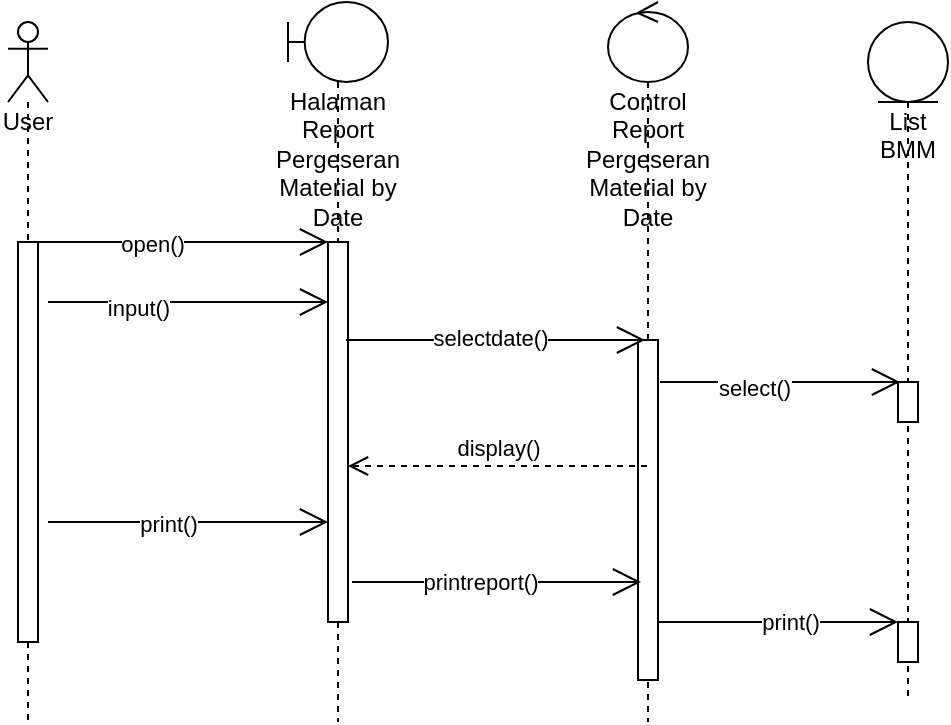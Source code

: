 <mxfile version="20.5.3" type="device"><diagram id="kgpKYQtTHZ0yAKxKKP6v" name="Page-1"><mxGraphModel dx="782" dy="411" grid="1" gridSize="10" guides="1" tooltips="1" connect="1" arrows="1" fold="1" page="1" pageScale="1" pageWidth="850" pageHeight="1100" math="0" shadow="0"><root><mxCell id="0"/><mxCell id="1" parent="0"/><mxCell id="HcUNtqqlQTvo5DEkoUG0-47" value="User" style="shape=umlLifeline;participant=umlActor;perimeter=lifelinePerimeter;whiteSpace=wrap;html=1;container=1;collapsible=0;recursiveResize=0;verticalAlign=top;spacingTop=36;outlineConnect=0;" parent="1" vertex="1"><mxGeometry x="120" y="60" width="20" height="350" as="geometry"/></mxCell><mxCell id="HcUNtqqlQTvo5DEkoUG0-48" value="" style="html=1;points=[];perimeter=orthogonalPerimeter;" parent="HcUNtqqlQTvo5DEkoUG0-47" vertex="1"><mxGeometry x="5" y="110" width="10" height="200" as="geometry"/></mxCell><mxCell id="HcUNtqqlQTvo5DEkoUG0-49" value="Halaman Report Pergeseran Material by Date" style="shape=umlLifeline;participant=umlBoundary;perimeter=lifelinePerimeter;whiteSpace=wrap;html=1;container=1;collapsible=0;recursiveResize=0;verticalAlign=top;spacingTop=36;outlineConnect=0;" parent="1" vertex="1"><mxGeometry x="260" y="50" width="50" height="360" as="geometry"/></mxCell><mxCell id="HcUNtqqlQTvo5DEkoUG0-50" value="" style="html=1;points=[];perimeter=orthogonalPerimeter;" parent="HcUNtqqlQTvo5DEkoUG0-49" vertex="1"><mxGeometry x="20" y="120" width="10" height="190" as="geometry"/></mxCell><mxCell id="HcUNtqqlQTvo5DEkoUG0-51" value="Control Report Pergeseran Material by Date" style="shape=umlLifeline;participant=umlControl;perimeter=lifelinePerimeter;whiteSpace=wrap;html=1;container=1;collapsible=0;recursiveResize=0;verticalAlign=top;spacingTop=36;outlineConnect=0;" parent="1" vertex="1"><mxGeometry x="420" y="50" width="40" height="360" as="geometry"/></mxCell><mxCell id="HcUNtqqlQTvo5DEkoUG0-52" value="" style="html=1;points=[];perimeter=orthogonalPerimeter;" parent="HcUNtqqlQTvo5DEkoUG0-51" vertex="1"><mxGeometry x="15" y="169" width="10" height="170" as="geometry"/></mxCell><mxCell id="HcUNtqqlQTvo5DEkoUG0-53" value="List BMM" style="shape=umlLifeline;participant=umlEntity;perimeter=lifelinePerimeter;whiteSpace=wrap;html=1;container=1;collapsible=0;recursiveResize=0;verticalAlign=top;spacingTop=36;outlineConnect=0;" parent="1" vertex="1"><mxGeometry x="550" y="60" width="40" height="340" as="geometry"/></mxCell><mxCell id="HcUNtqqlQTvo5DEkoUG0-54" value="" style="html=1;points=[];perimeter=orthogonalPerimeter;" parent="HcUNtqqlQTvo5DEkoUG0-53" vertex="1"><mxGeometry x="15" y="300" width="10" height="20" as="geometry"/></mxCell><mxCell id="HcUNtqqlQTvo5DEkoUG0-55" value="" style="html=1;points=[];perimeter=orthogonalPerimeter;" parent="HcUNtqqlQTvo5DEkoUG0-53" vertex="1"><mxGeometry x="15" y="180" width="10" height="20" as="geometry"/></mxCell><mxCell id="HcUNtqqlQTvo5DEkoUG0-56" value="" style="endArrow=open;endFill=1;endSize=12;html=1;rounded=0;" parent="1" edge="1"><mxGeometry width="160" relative="1" as="geometry"><mxPoint x="130" y="170" as="sourcePoint"/><mxPoint x="280" y="170" as="targetPoint"/></mxGeometry></mxCell><mxCell id="HcUNtqqlQTvo5DEkoUG0-57" value="open()" style="edgeLabel;html=1;align=center;verticalAlign=middle;resizable=0;points=[];" parent="HcUNtqqlQTvo5DEkoUG0-56" vertex="1" connectable="0"><mxGeometry x="-0.173" y="-1" relative="1" as="geometry"><mxPoint as="offset"/></mxGeometry></mxCell><mxCell id="HcUNtqqlQTvo5DEkoUG0-58" value="" style="endArrow=open;endFill=1;endSize=12;html=1;rounded=0;" parent="1" edge="1"><mxGeometry width="160" relative="1" as="geometry"><mxPoint x="292" y="340" as="sourcePoint"/><mxPoint x="436.5" y="340" as="targetPoint"/><Array as="points"><mxPoint x="347" y="340"/></Array></mxGeometry></mxCell><mxCell id="HcUNtqqlQTvo5DEkoUG0-59" value="printreport()" style="edgeLabel;html=1;align=center;verticalAlign=middle;resizable=0;points=[];" parent="HcUNtqqlQTvo5DEkoUG0-58" vertex="1" connectable="0"><mxGeometry x="-0.3" y="1" relative="1" as="geometry"><mxPoint x="13" y="1" as="offset"/></mxGeometry></mxCell><mxCell id="HcUNtqqlQTvo5DEkoUG0-60" value="" style="endArrow=open;endFill=1;endSize=12;html=1;rounded=0;" parent="1" edge="1"><mxGeometry width="160" relative="1" as="geometry"><mxPoint x="140" y="310" as="sourcePoint"/><mxPoint x="280" y="310" as="targetPoint"/><Array as="points"/></mxGeometry></mxCell><mxCell id="HcUNtqqlQTvo5DEkoUG0-61" value="print()" style="edgeLabel;html=1;align=center;verticalAlign=middle;resizable=0;points=[];" parent="HcUNtqqlQTvo5DEkoUG0-60" vertex="1" connectable="0"><mxGeometry x="-0.343" y="-1" relative="1" as="geometry"><mxPoint x="14" as="offset"/></mxGeometry></mxCell><mxCell id="HcUNtqqlQTvo5DEkoUG0-62" value="" style="endArrow=open;endFill=1;endSize=12;html=1;rounded=0;" parent="1" edge="1"><mxGeometry width="160" relative="1" as="geometry"><mxPoint x="445" y="360" as="sourcePoint"/><mxPoint x="565" y="360" as="targetPoint"/><Array as="points"/></mxGeometry></mxCell><mxCell id="HcUNtqqlQTvo5DEkoUG0-63" value="print()" style="edgeLabel;html=1;align=center;verticalAlign=middle;resizable=0;points=[];" parent="HcUNtqqlQTvo5DEkoUG0-62" vertex="1" connectable="0"><mxGeometry x="-0.343" y="-1" relative="1" as="geometry"><mxPoint x="26" y="-1" as="offset"/></mxGeometry></mxCell><mxCell id="HcUNtqqlQTvo5DEkoUG0-64" value="" style="endArrow=open;endFill=1;endSize=12;html=1;rounded=0;fontSize=11;" parent="1" edge="1"><mxGeometry width="160" relative="1" as="geometry"><mxPoint x="289" y="219" as="sourcePoint"/><mxPoint x="438.5" y="219" as="targetPoint"/><Array as="points"/></mxGeometry></mxCell><mxCell id="HcUNtqqlQTvo5DEkoUG0-65" value="selectdate()" style="edgeLabel;html=1;align=center;verticalAlign=middle;resizable=0;points=[];fontSize=11;" parent="HcUNtqqlQTvo5DEkoUG0-64" vertex="1" connectable="0"><mxGeometry x="-0.2" relative="1" as="geometry"><mxPoint x="12" y="-1" as="offset"/></mxGeometry></mxCell><mxCell id="HcUNtqqlQTvo5DEkoUG0-66" value="" style="endArrow=open;endFill=1;endSize=12;html=1;rounded=0;fontSize=11;" parent="1" edge="1"><mxGeometry width="160" relative="1" as="geometry"><mxPoint x="446" y="240" as="sourcePoint"/><mxPoint x="566" y="240" as="targetPoint"/></mxGeometry></mxCell><mxCell id="HcUNtqqlQTvo5DEkoUG0-67" value="select()" style="edgeLabel;html=1;align=center;verticalAlign=middle;resizable=0;points=[];fontSize=11;" parent="HcUNtqqlQTvo5DEkoUG0-66" vertex="1" connectable="0"><mxGeometry x="-0.217" y="-3" relative="1" as="geometry"><mxPoint as="offset"/></mxGeometry></mxCell><mxCell id="HcUNtqqlQTvo5DEkoUG0-68" value="display()" style="html=1;verticalAlign=bottom;endArrow=open;dashed=1;endSize=8;rounded=0;fontSize=11;" parent="1" edge="1"><mxGeometry relative="1" as="geometry"><mxPoint x="439.5" y="282" as="sourcePoint"/><mxPoint x="290" y="282" as="targetPoint"/></mxGeometry></mxCell><mxCell id="HcUNtqqlQTvo5DEkoUG0-69" value="" style="endArrow=open;endFill=1;endSize=12;html=1;rounded=0;" parent="1" edge="1"><mxGeometry width="160" relative="1" as="geometry"><mxPoint x="140" y="200" as="sourcePoint"/><mxPoint x="280" y="200" as="targetPoint"/></mxGeometry></mxCell><mxCell id="HcUNtqqlQTvo5DEkoUG0-70" value="input()" style="edgeLabel;html=1;align=center;verticalAlign=middle;resizable=0;points=[];" parent="HcUNtqqlQTvo5DEkoUG0-69" vertex="1" connectable="0"><mxGeometry x="-0.362" y="-3" relative="1" as="geometry"><mxPoint as="offset"/></mxGeometry></mxCell></root></mxGraphModel></diagram></mxfile>